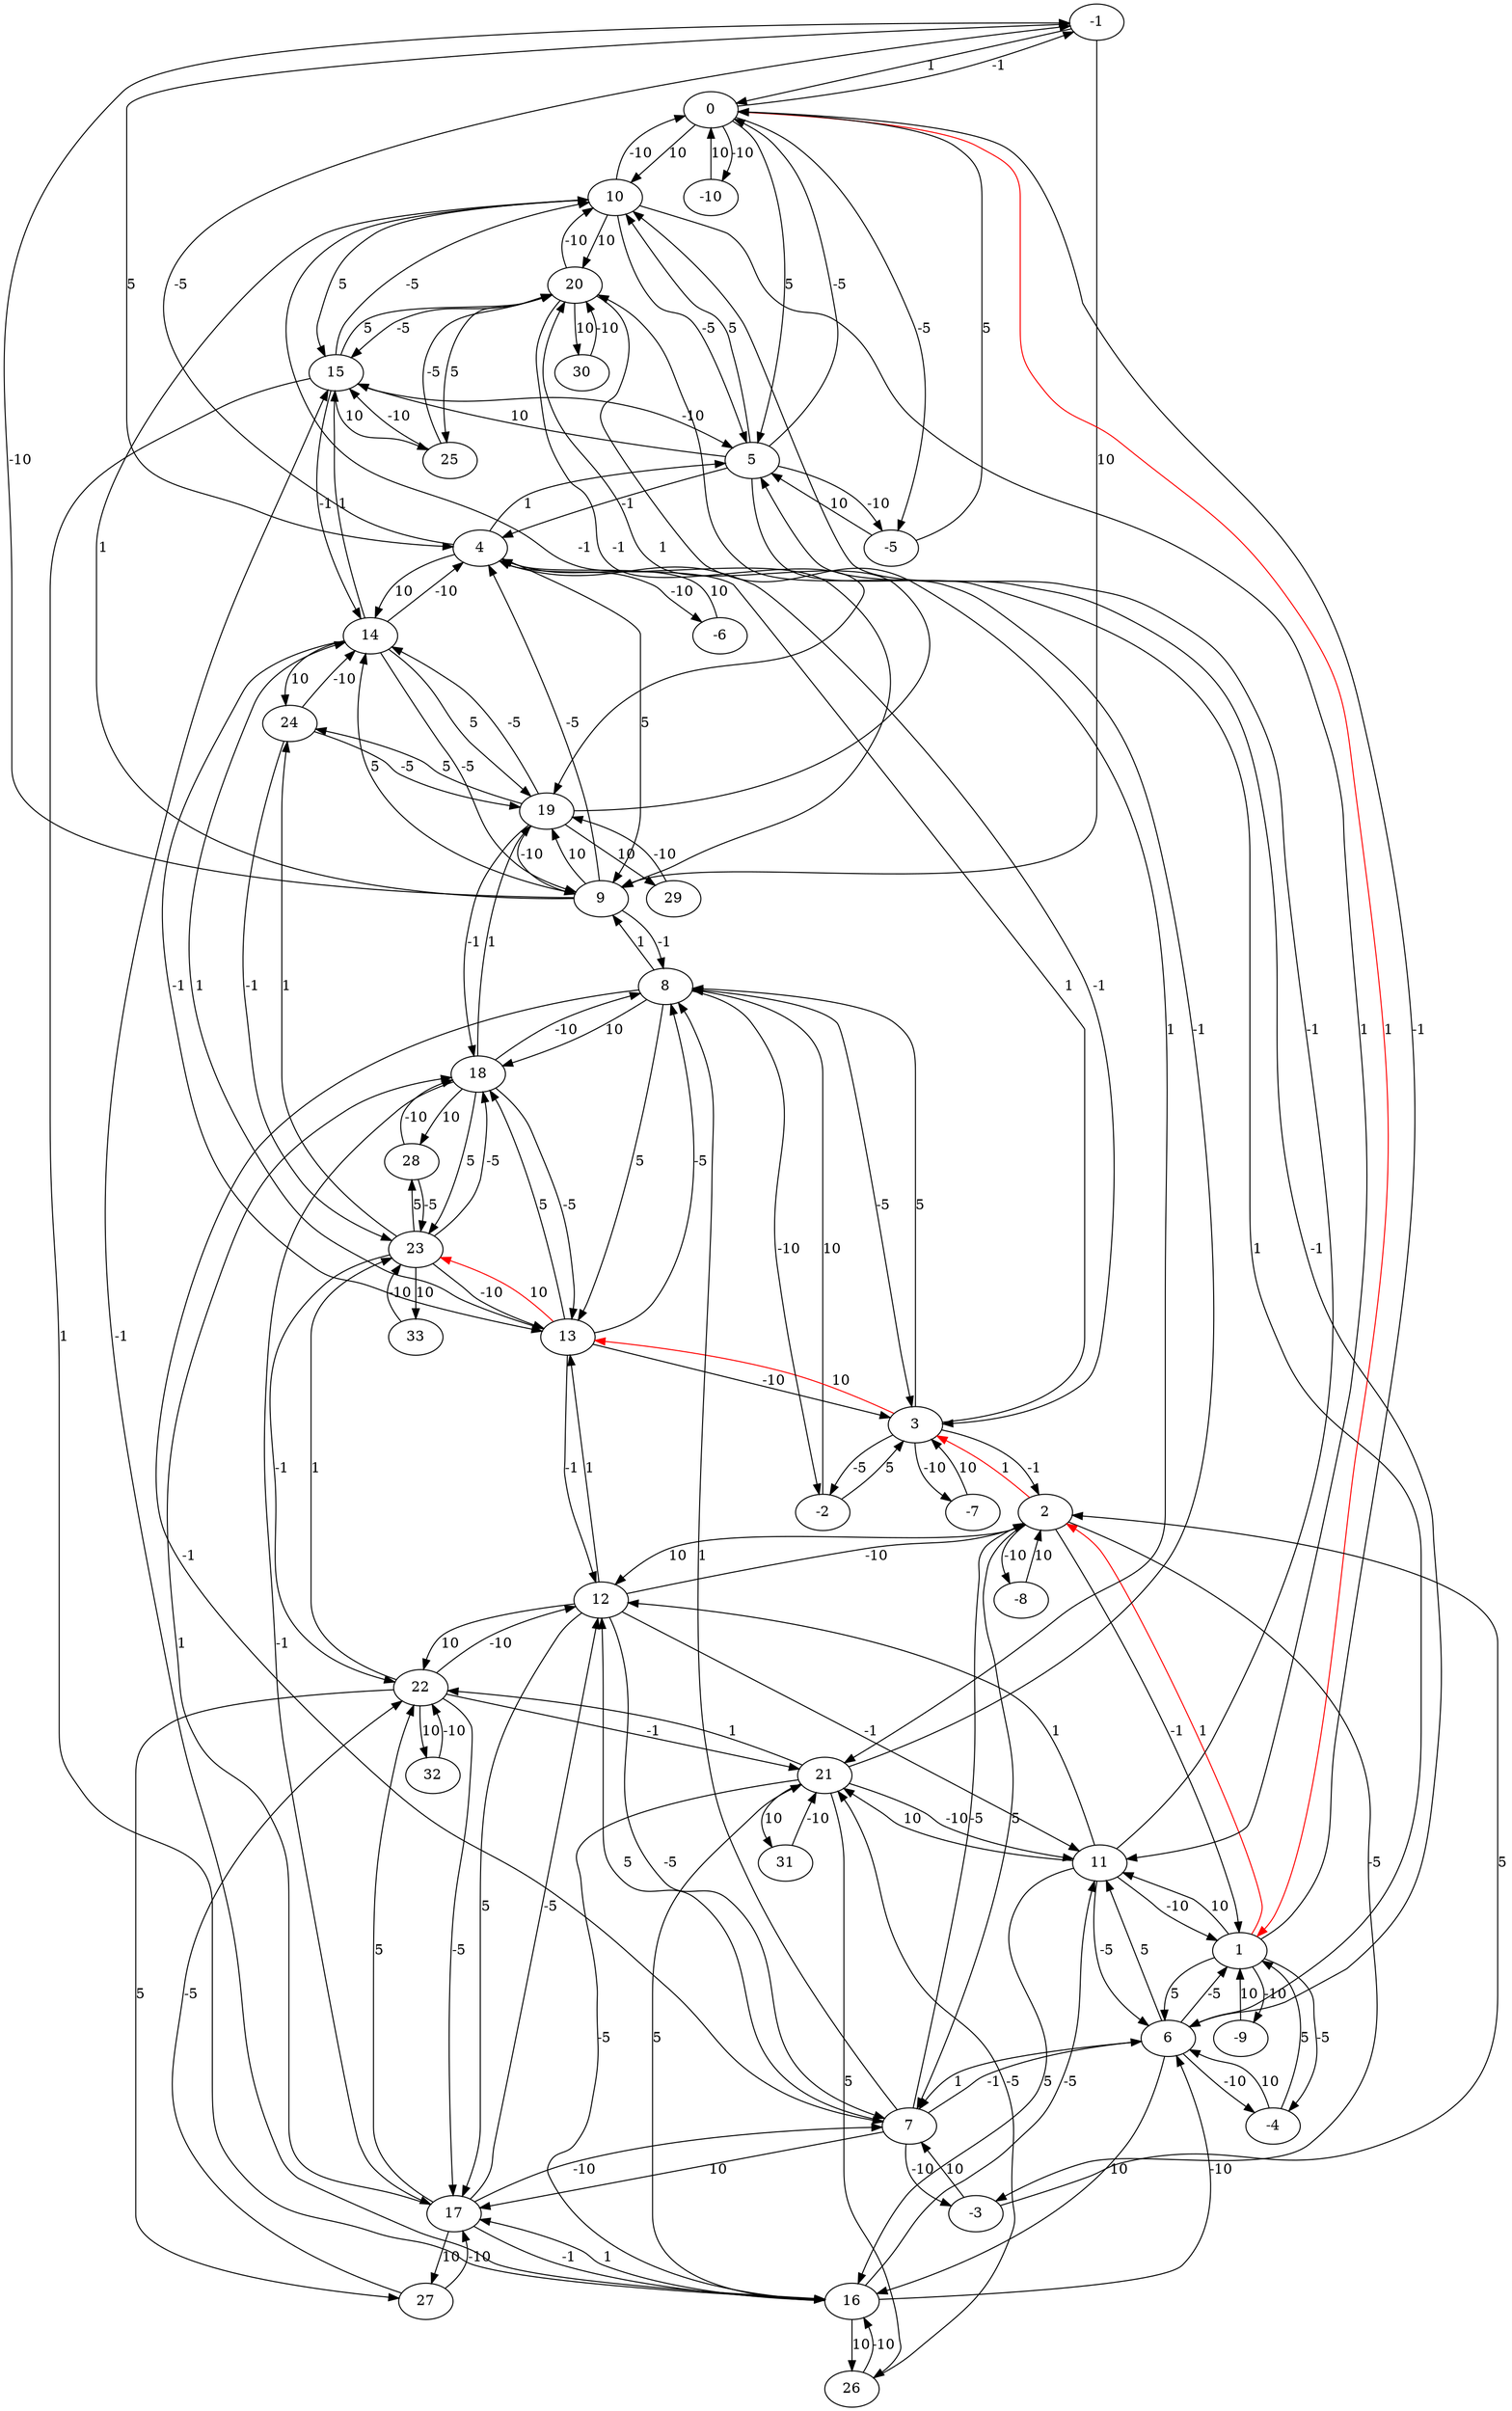 digraph {
	-1 -> 0[label="1",weight="1"];

	-1 -> 4[label="5",weight="5"];

	-1 -> 9[label="10",weight="10"];

	-10 -> 0[label="10",weight="10"];

	-2 -> 3[label="5",weight="5"];

	-2 -> 8[label="10",weight="10"];

	-3 -> 2[label="5",weight="5"];

	-3 -> 7[label="10",weight="10"];

	-4 -> 1[label="5",weight="5"];

	-4 -> 6[label="10",weight="10"];

	-5 -> 0[label="5",weight="5"];

	-5 -> 5[label="10",weight="10"];

	-6 -> 4[label="10",weight="10"];

	-7 -> 3[label="10",weight="10"];

	-8 -> 2[label="10",weight="10"];

	-9 -> 1[label="10",weight="10"];

	0 -> -10[label="-10",weight="-10"];

	0 -> -1[label="-1",weight="-1"];

	0 -> -5[label="-5",weight="-5"];

	0 -> 10[label="10",weight="10"];

	0 -> 1[label="1",weight="1",color="red"];

	0 -> 5[label="5",weight="5"];

	1 -> -4[label="-5",weight="-5"];

	1 -> -9[label="-10",weight="-10"];

	1 -> 0[label="-1",weight="-1"];

	1 -> 11[label="10",weight="10"];

	1 -> 2[label="1",weight="1",color="red"];

	1 -> 6[label="5",weight="5"];

	10 -> 0[label="-10",weight="-10"];

	10 -> 11[label="1",weight="1"];

	10 -> 15[label="5",weight="5"];

	10 -> 20[label="10",weight="10"];

	10 -> 5[label="-5",weight="-5"];

	10 -> 9[label="-1",weight="-1"];

	11 -> 10[label="-1",weight="-1"];

	11 -> 12[label="1",weight="1"];

	11 -> 16[label="5",weight="5"];

	11 -> 1[label="-10",weight="-10"];

	11 -> 21[label="10",weight="10"];

	11 -> 6[label="-5",weight="-5"];

	12 -> 11[label="-1",weight="-1"];

	12 -> 13[label="1",weight="1"];

	12 -> 17[label="5",weight="5"];

	12 -> 22[label="10",weight="10"];

	12 -> 2[label="-10",weight="-10"];

	12 -> 7[label="-5",weight="-5"];

	13 -> 12[label="-1",weight="-1"];

	13 -> 14[label="1",weight="1"];

	13 -> 18[label="5",weight="5"];

	13 -> 23[label="10",weight="10",color="red"];

	13 -> 3[label="-10",weight="-10"];

	13 -> 8[label="-5",weight="-5"];

	14 -> 13[label="-1",weight="-1"];

	14 -> 15[label="1",weight="1"];

	14 -> 19[label="5",weight="5"];

	14 -> 24[label="10",weight="10"];

	14 -> 4[label="-10",weight="-10"];

	14 -> 9[label="-5",weight="-5"];

	15 -> 10[label="-5",weight="-5"];

	15 -> 14[label="-1",weight="-1"];

	15 -> 16[label="1",weight="1"];

	15 -> 20[label="5",weight="5"];

	15 -> 25[label="10",weight="10"];

	15 -> 5[label="-10",weight="-10"];

	16 -> 11[label="-5",weight="-5"];

	16 -> 15[label="-1",weight="-1"];

	16 -> 17[label="1",weight="1"];

	16 -> 21[label="5",weight="5"];

	16 -> 26[label="10",weight="10"];

	16 -> 6[label="-10",weight="-10"];

	17 -> 12[label="-5",weight="-5"];

	17 -> 16[label="-1",weight="-1"];

	17 -> 18[label="1",weight="1"];

	17 -> 22[label="5",weight="5"];

	17 -> 27[label="10",weight="10"];

	17 -> 7[label="-10",weight="-10"];

	18 -> 13[label="-5",weight="-5"];

	18 -> 17[label="-1",weight="-1"];

	18 -> 19[label="1",weight="1"];

	18 -> 23[label="5",weight="5"];

	18 -> 28[label="10",weight="10"];

	18 -> 8[label="-10",weight="-10"];

	19 -> 14[label="-5",weight="-5"];

	19 -> 18[label="-1",weight="-1"];

	19 -> 20[label="1",weight="1"];

	19 -> 24[label="5",weight="5"];

	19 -> 29[label="10",weight="10"];

	19 -> 9[label="-10",weight="-10"];

	2 -> -3[label="-5",weight="-5"];

	2 -> -8[label="-10",weight="-10"];

	2 -> 12[label="10",weight="10"];

	2 -> 1[label="-1",weight="-1"];

	2 -> 3[label="1",weight="1",color="red"];

	2 -> 7[label="5",weight="5"];

	20 -> 10[label="-10",weight="-10"];

	20 -> 15[label="-5",weight="-5"];

	20 -> 19[label="-1",weight="-1"];

	20 -> 21[label="1",weight="1"];

	20 -> 25[label="5",weight="5"];

	20 -> 30[label="10",weight="10"];

	21 -> 11[label="-10",weight="-10"];

	21 -> 16[label="-5",weight="-5"];

	21 -> 20[label="-1",weight="-1"];

	21 -> 22[label="1",weight="1"];

	21 -> 26[label="5",weight="5"];

	21 -> 31[label="10",weight="10"];

	22 -> 12[label="-10",weight="-10"];

	22 -> 17[label="-5",weight="-5"];

	22 -> 21[label="-1",weight="-1"];

	22 -> 23[label="1",weight="1"];

	22 -> 27[label="5",weight="5"];

	22 -> 32[label="10",weight="10"];

	23 -> 13[label="-10",weight="-10"];

	23 -> 18[label="-5",weight="-5"];

	23 -> 22[label="-1",weight="-1"];

	23 -> 24[label="1",weight="1"];

	23 -> 28[label="5",weight="5"];

	23 -> 33[label="10",weight="10"];

	24 -> 14[label="-10",weight="-10"];

	24 -> 19[label="-5",weight="-5"];

	24 -> 23[label="-1",weight="-1"];

	25 -> 15[label="-10",weight="-10"];

	25 -> 20[label="-5",weight="-5"];

	26 -> 16[label="-10",weight="-10"];

	26 -> 21[label="-5",weight="-5"];

	27 -> 17[label="-10",weight="-10"];

	27 -> 22[label="-5",weight="-5"];

	28 -> 18[label="-10",weight="-10"];

	28 -> 23[label="-5",weight="-5"];

	29 -> 19[label="-10",weight="-10"];

	3 -> -2[label="-5",weight="-5"];

	3 -> -7[label="-10",weight="-10"];

	3 -> 13[label="10",weight="10",color="red"];

	3 -> 2[label="-1",weight="-1"];

	3 -> 4[label="1",weight="1"];

	3 -> 8[label="5",weight="5"];

	30 -> 20[label="-10",weight="-10"];

	31 -> 21[label="-10",weight="-10"];

	32 -> 22[label="-10",weight="-10"];

	33 -> 23[label="-10",weight="-10"];

	4 -> -1[label="-5",weight="-5"];

	4 -> -6[label="-10",weight="-10"];

	4 -> 14[label="10",weight="10"];

	4 -> 3[label="-1",weight="-1"];

	4 -> 5[label="1",weight="1"];

	4 -> 9[label="5",weight="5"];

	5 -> -5[label="-10",weight="-10"];

	5 -> 0[label="-5",weight="-5"];

	5 -> 10[label="5",weight="5"];

	5 -> 15[label="10",weight="10"];

	5 -> 4[label="-1",weight="-1"];

	5 -> 6[label="1",weight="1"];

	6 -> -4[label="-10",weight="-10"];

	6 -> 11[label="5",weight="5"];

	6 -> 16[label="10",weight="10"];

	6 -> 1[label="-5",weight="-5"];

	6 -> 5[label="-1",weight="-1"];

	6 -> 7[label="1",weight="1"];

	7 -> -3[label="-10",weight="-10"];

	7 -> 12[label="5",weight="5"];

	7 -> 17[label="10",weight="10"];

	7 -> 2[label="-5",weight="-5"];

	7 -> 6[label="-1",weight="-1"];

	7 -> 8[label="1",weight="1"];

	8 -> -2[label="-10",weight="-10"];

	8 -> 13[label="5",weight="5"];

	8 -> 18[label="10",weight="10"];

	8 -> 3[label="-5",weight="-5"];

	8 -> 7[label="-1",weight="-1"];

	8 -> 9[label="1",weight="1"];

	9 -> -1[label="-10",weight="-10"];

	9 -> 10[label="1",weight="1"];

	9 -> 14[label="5",weight="5"];

	9 -> 19[label="10",weight="10"];

	9 -> 4[label="-5",weight="-5"];

	9 -> 8[label="-1",weight="-1"];

}
